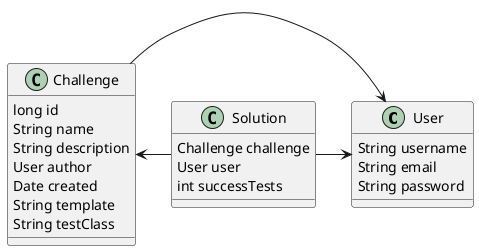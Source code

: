 @startuml

class User {
    String username
    String email
    String password
}

class Challenge {
    long id
    String name
    String description
    User author
    Date created
    String template
    String testClass
}

class Solution {
    Challenge challenge
    User user
    int successTests
}


Challenge -> User
Challenge <- Solution
Solution -> User

@enduml
